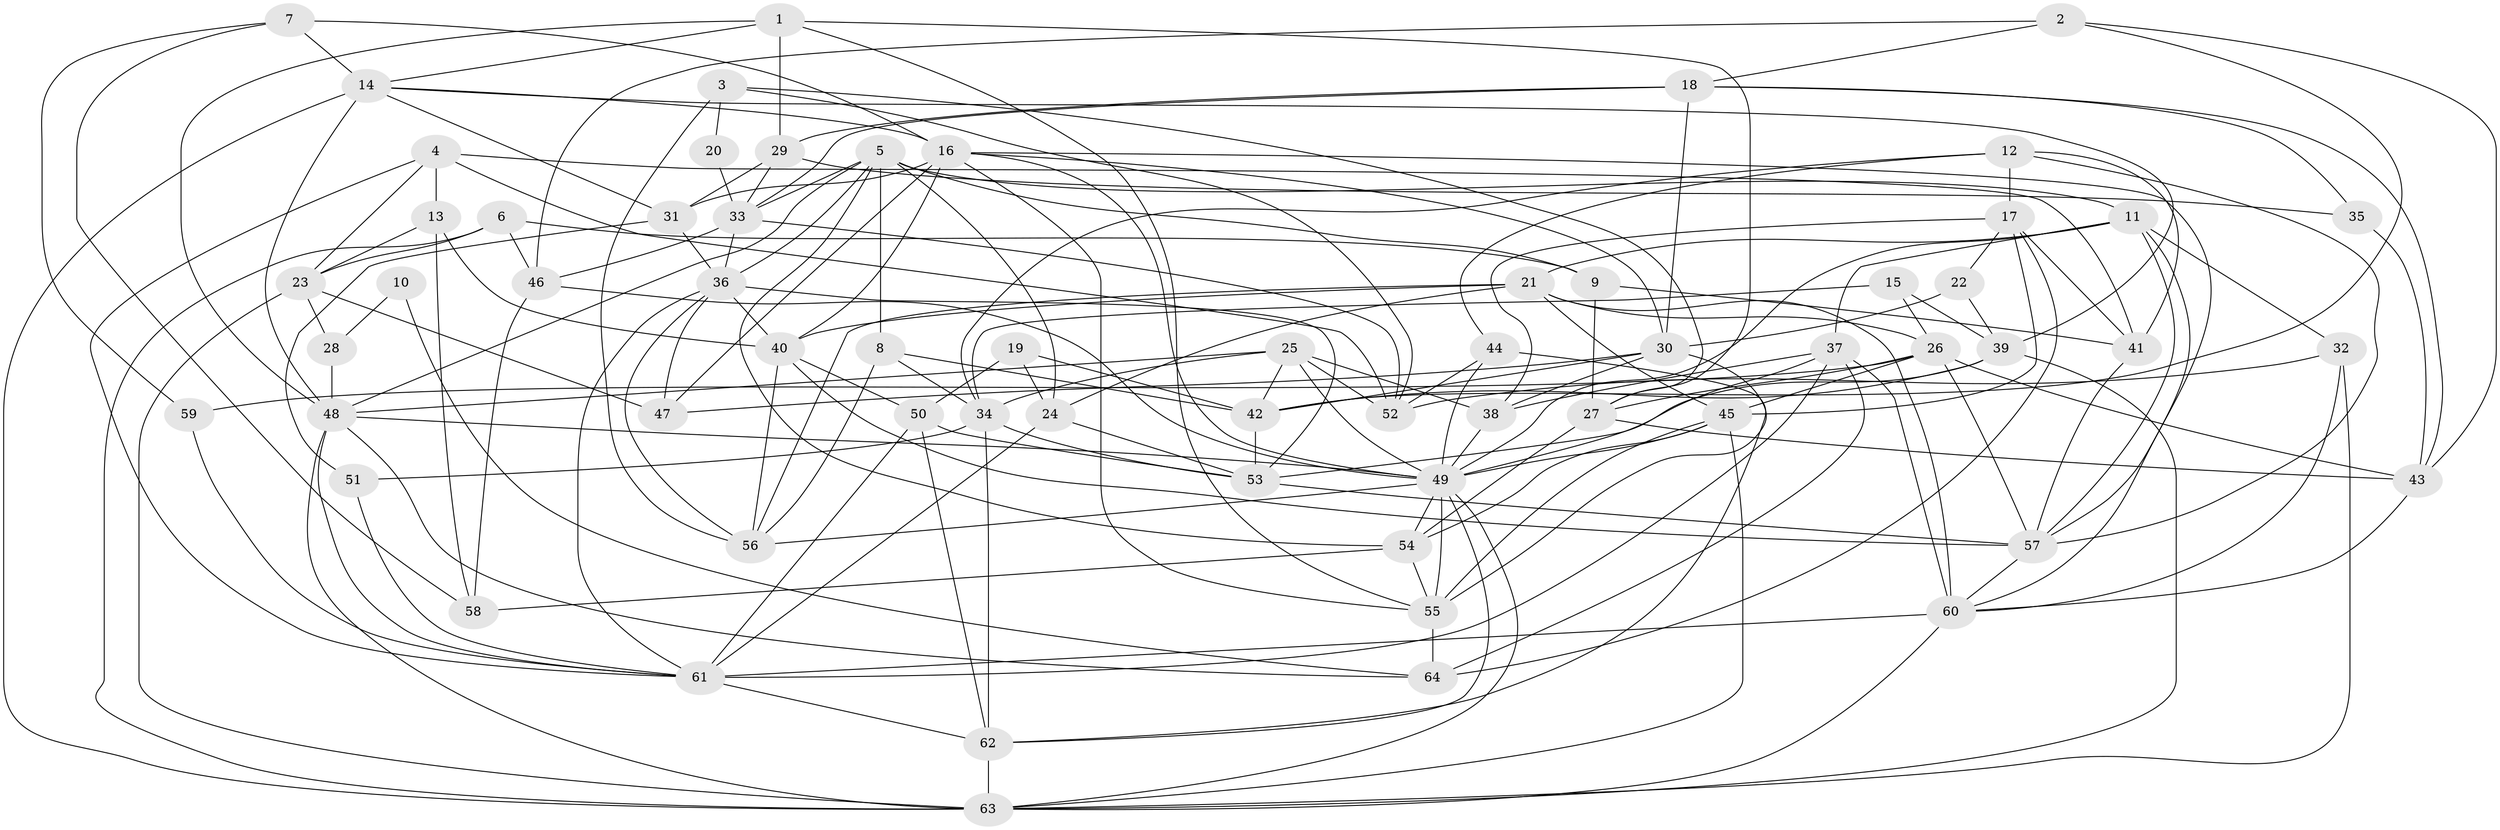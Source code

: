 // original degree distribution, {3: 0.2578125, 2: 0.1640625, 5: 0.203125, 4: 0.2265625, 9: 0.0078125, 6: 0.09375, 7: 0.03125, 8: 0.015625}
// Generated by graph-tools (version 1.1) at 2025/02/03/09/25 03:02:00]
// undirected, 64 vertices, 182 edges
graph export_dot {
graph [start="1"]
  node [color=gray90,style=filled];
  1;
  2;
  3;
  4;
  5;
  6;
  7;
  8;
  9;
  10;
  11;
  12;
  13;
  14;
  15;
  16;
  17;
  18;
  19;
  20;
  21;
  22;
  23;
  24;
  25;
  26;
  27;
  28;
  29;
  30;
  31;
  32;
  33;
  34;
  35;
  36;
  37;
  38;
  39;
  40;
  41;
  42;
  43;
  44;
  45;
  46;
  47;
  48;
  49;
  50;
  51;
  52;
  53;
  54;
  55;
  56;
  57;
  58;
  59;
  60;
  61;
  62;
  63;
  64;
  1 -- 14 [weight=1.0];
  1 -- 27 [weight=1.0];
  1 -- 29 [weight=1.0];
  1 -- 48 [weight=1.0];
  1 -- 55 [weight=1.0];
  2 -- 18 [weight=1.0];
  2 -- 42 [weight=1.0];
  2 -- 43 [weight=1.0];
  2 -- 46 [weight=1.0];
  3 -- 20 [weight=1.0];
  3 -- 27 [weight=1.0];
  3 -- 52 [weight=1.0];
  3 -- 56 [weight=1.0];
  4 -- 13 [weight=1.0];
  4 -- 23 [weight=1.0];
  4 -- 41 [weight=1.0];
  4 -- 52 [weight=1.0];
  4 -- 61 [weight=1.0];
  5 -- 8 [weight=1.0];
  5 -- 9 [weight=1.0];
  5 -- 11 [weight=1.0];
  5 -- 24 [weight=1.0];
  5 -- 33 [weight=1.0];
  5 -- 36 [weight=1.0];
  5 -- 48 [weight=1.0];
  5 -- 54 [weight=1.0];
  6 -- 9 [weight=1.0];
  6 -- 23 [weight=1.0];
  6 -- 46 [weight=1.0];
  6 -- 63 [weight=1.0];
  7 -- 14 [weight=1.0];
  7 -- 16 [weight=1.0];
  7 -- 58 [weight=1.0];
  7 -- 59 [weight=1.0];
  8 -- 34 [weight=1.0];
  8 -- 42 [weight=1.0];
  8 -- 56 [weight=1.0];
  9 -- 27 [weight=1.0];
  9 -- 41 [weight=1.0];
  10 -- 28 [weight=2.0];
  10 -- 64 [weight=1.0];
  11 -- 21 [weight=1.0];
  11 -- 32 [weight=1.0];
  11 -- 37 [weight=1.0];
  11 -- 49 [weight=1.0];
  11 -- 57 [weight=1.0];
  11 -- 60 [weight=1.0];
  12 -- 17 [weight=1.0];
  12 -- 34 [weight=1.0];
  12 -- 41 [weight=1.0];
  12 -- 44 [weight=1.0];
  12 -- 57 [weight=1.0];
  13 -- 23 [weight=1.0];
  13 -- 40 [weight=1.0];
  13 -- 58 [weight=1.0];
  14 -- 16 [weight=1.0];
  14 -- 31 [weight=1.0];
  14 -- 39 [weight=1.0];
  14 -- 48 [weight=1.0];
  14 -- 63 [weight=2.0];
  15 -- 26 [weight=1.0];
  15 -- 34 [weight=1.0];
  15 -- 39 [weight=1.0];
  16 -- 30 [weight=1.0];
  16 -- 31 [weight=1.0];
  16 -- 40 [weight=1.0];
  16 -- 47 [weight=1.0];
  16 -- 49 [weight=1.0];
  16 -- 55 [weight=1.0];
  16 -- 57 [weight=1.0];
  17 -- 22 [weight=1.0];
  17 -- 38 [weight=1.0];
  17 -- 41 [weight=1.0];
  17 -- 45 [weight=1.0];
  17 -- 64 [weight=1.0];
  18 -- 29 [weight=1.0];
  18 -- 30 [weight=1.0];
  18 -- 33 [weight=1.0];
  18 -- 35 [weight=1.0];
  18 -- 43 [weight=1.0];
  19 -- 24 [weight=1.0];
  19 -- 42 [weight=1.0];
  19 -- 50 [weight=1.0];
  20 -- 33 [weight=1.0];
  21 -- 24 [weight=1.0];
  21 -- 26 [weight=1.0];
  21 -- 40 [weight=2.0];
  21 -- 45 [weight=1.0];
  21 -- 56 [weight=1.0];
  21 -- 60 [weight=2.0];
  22 -- 30 [weight=1.0];
  22 -- 39 [weight=1.0];
  23 -- 28 [weight=1.0];
  23 -- 47 [weight=1.0];
  23 -- 63 [weight=1.0];
  24 -- 53 [weight=1.0];
  24 -- 61 [weight=1.0];
  25 -- 34 [weight=1.0];
  25 -- 38 [weight=1.0];
  25 -- 42 [weight=1.0];
  25 -- 48 [weight=1.0];
  25 -- 49 [weight=1.0];
  25 -- 52 [weight=1.0];
  26 -- 27 [weight=1.0];
  26 -- 43 [weight=1.0];
  26 -- 45 [weight=1.0];
  26 -- 57 [weight=1.0];
  26 -- 59 [weight=1.0];
  27 -- 43 [weight=1.0];
  27 -- 54 [weight=1.0];
  28 -- 48 [weight=2.0];
  29 -- 31 [weight=1.0];
  29 -- 33 [weight=2.0];
  29 -- 35 [weight=1.0];
  30 -- 38 [weight=1.0];
  30 -- 42 [weight=1.0];
  30 -- 47 [weight=1.0];
  30 -- 55 [weight=1.0];
  31 -- 36 [weight=1.0];
  31 -- 51 [weight=1.0];
  32 -- 52 [weight=1.0];
  32 -- 60 [weight=1.0];
  32 -- 63 [weight=1.0];
  33 -- 36 [weight=1.0];
  33 -- 46 [weight=1.0];
  33 -- 52 [weight=1.0];
  34 -- 51 [weight=1.0];
  34 -- 53 [weight=1.0];
  34 -- 62 [weight=1.0];
  35 -- 43 [weight=1.0];
  36 -- 40 [weight=1.0];
  36 -- 47 [weight=1.0];
  36 -- 53 [weight=1.0];
  36 -- 56 [weight=1.0];
  36 -- 61 [weight=1.0];
  37 -- 38 [weight=1.0];
  37 -- 49 [weight=1.0];
  37 -- 60 [weight=1.0];
  37 -- 61 [weight=1.0];
  37 -- 64 [weight=1.0];
  38 -- 49 [weight=1.0];
  39 -- 42 [weight=1.0];
  39 -- 53 [weight=1.0];
  39 -- 63 [weight=1.0];
  40 -- 50 [weight=1.0];
  40 -- 56 [weight=1.0];
  40 -- 57 [weight=1.0];
  41 -- 57 [weight=1.0];
  42 -- 53 [weight=1.0];
  43 -- 60 [weight=1.0];
  44 -- 49 [weight=1.0];
  44 -- 52 [weight=1.0];
  44 -- 62 [weight=1.0];
  45 -- 49 [weight=1.0];
  45 -- 54 [weight=1.0];
  45 -- 55 [weight=1.0];
  45 -- 63 [weight=1.0];
  46 -- 49 [weight=2.0];
  46 -- 58 [weight=1.0];
  48 -- 49 [weight=1.0];
  48 -- 61 [weight=1.0];
  48 -- 63 [weight=1.0];
  48 -- 64 [weight=1.0];
  49 -- 54 [weight=1.0];
  49 -- 55 [weight=1.0];
  49 -- 56 [weight=1.0];
  49 -- 62 [weight=1.0];
  49 -- 63 [weight=1.0];
  50 -- 53 [weight=1.0];
  50 -- 61 [weight=1.0];
  50 -- 62 [weight=1.0];
  51 -- 61 [weight=1.0];
  53 -- 57 [weight=1.0];
  54 -- 55 [weight=1.0];
  54 -- 58 [weight=1.0];
  55 -- 64 [weight=1.0];
  57 -- 60 [weight=1.0];
  59 -- 61 [weight=1.0];
  60 -- 61 [weight=1.0];
  60 -- 63 [weight=1.0];
  61 -- 62 [weight=1.0];
  62 -- 63 [weight=1.0];
}
